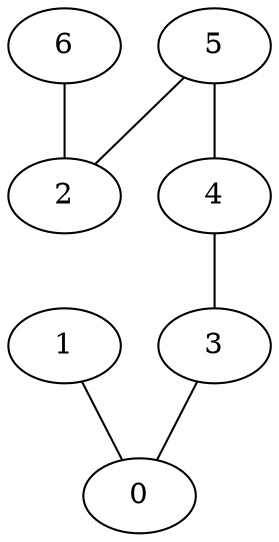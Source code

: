 graph {
    0 [ label = "0" ]
    1 [ label = "1" ]
    2 [ label = "2" ]
    3 [ label = "3" ]
    4 [ label = "4" ]
    5 [ label = "5" ]
    6 [ label = "6" ]
    1 -- 0 [ ]
    5 -- 2 [ ]
    4 -- 3 [ ]
    6 -- 2 [ ]
    5 -- 4 [ ]
    3 -- 0 [ ]
}
